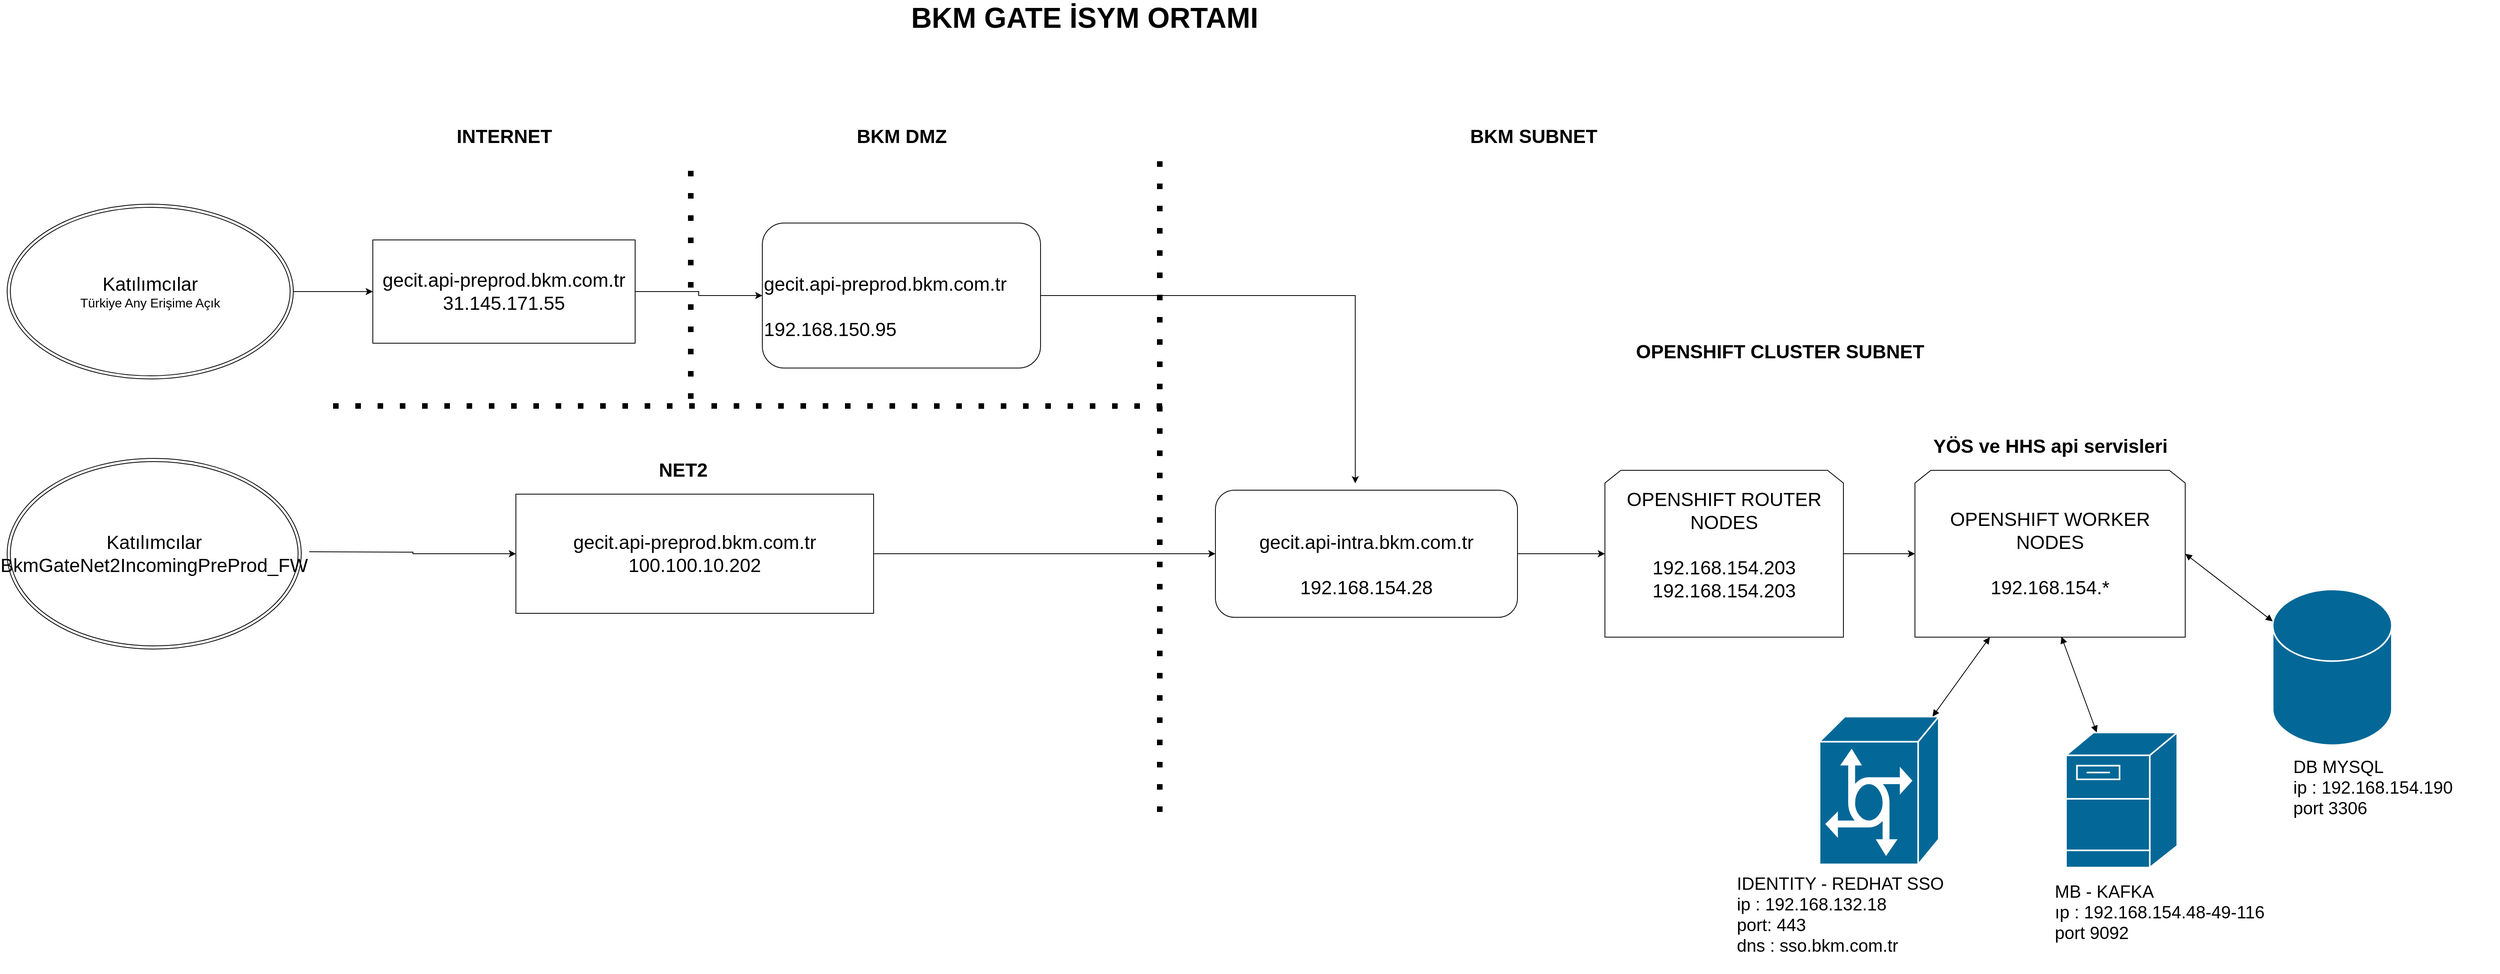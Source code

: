 <mxfile version="21.2.9" type="github">
  <diagram id="turxV7ohII1XpymAgil2" name="Page-1">
    <mxGraphModel dx="3430" dy="1154" grid="1" gridSize="10" guides="1" tooltips="1" connect="1" arrows="1" fold="1" page="1" pageScale="1" pageWidth="850" pageHeight="1100" math="0" shadow="0">
      <root>
        <mxCell id="0" />
        <mxCell id="1" parent="0" />
        <mxCell id="H7jlmLXIGGdzzBjCZ_9L-1" value="INTERNET" style="text;strokeColor=none;fillColor=none;html=1;fontSize=24;fontStyle=1;verticalAlign=middle;align=center;" parent="1" vertex="1">
          <mxGeometry x="365" y="160" width="100" height="40" as="geometry" />
        </mxCell>
        <mxCell id="H7jlmLXIGGdzzBjCZ_9L-2" value="&lt;font style=&quot;font-size: 36px;&quot;&gt;BKM GATE İSYM ORTAMI&lt;/font&gt;" style="text;strokeColor=none;fillColor=none;html=1;fontSize=24;fontStyle=1;verticalAlign=middle;align=center;" parent="1" vertex="1">
          <mxGeometry x="965" y="10" width="360" height="40" as="geometry" />
        </mxCell>
        <mxCell id="afenZqITxFkO3YegGz8j-1" style="edgeStyle=orthogonalEdgeStyle;rounded=0;orthogonalLoop=1;jettySize=auto;html=1;entryX=0.463;entryY=-0.054;entryDx=0;entryDy=0;entryPerimeter=0;" parent="1" source="H7jlmLXIGGdzzBjCZ_9L-4" target="H7jlmLXIGGdzzBjCZ_9L-19" edge="1">
          <mxGeometry relative="1" as="geometry">
            <mxPoint x="1485" y="560" as="targetPoint" />
          </mxGeometry>
        </mxCell>
        <mxCell id="H7jlmLXIGGdzzBjCZ_9L-4" value="&lt;font style=&quot;font-size: 24px;&quot;&gt;&lt;br&gt;gecit.api-preprod.bkm.com.tr&lt;br&gt;&lt;br&gt;&lt;/font&gt;&lt;table width=&quot;166&quot; cellspacing=&quot;0&quot; cellpadding=&quot;0&quot; border=&quot;0&quot;&gt;&lt;tbody&gt;&lt;tr style=&quot;height:15.0pt&quot; height=&quot;20&quot;&gt;  &lt;td style=&quot;height:15.0pt;width:125pt&quot; width=&quot;166&quot; height=&quot;20&quot;&gt;&lt;p style=&quot;margin-top: 0pt; margin-bottom: 0pt; margin-left: 0in; direction: ltr; unicode-bidi: embed; word-break: normal;&quot;&gt;&lt;font style=&quot;font-size: 24px;&quot;&gt;192.168.150.95&lt;/font&gt;&lt;/p&gt;&lt;/td&gt;&lt;/tr&gt;&lt;/tbody&gt;&lt;/table&gt;" style="rounded=1;whiteSpace=wrap;html=1;align=left;" parent="1" vertex="1">
          <mxGeometry x="740" y="288.75" width="350" height="182.5" as="geometry" />
        </mxCell>
        <mxCell id="SSxWaBciV09GQIjAMo8m-8" style="edgeStyle=orthogonalEdgeStyle;rounded=0;orthogonalLoop=1;jettySize=auto;html=1;exitX=1;exitY=0.5;exitDx=0;exitDy=0;entryX=0;entryY=0.5;entryDx=0;entryDy=0;" parent="1" source="H7jlmLXIGGdzzBjCZ_9L-5" target="tp8x5q8mLNqvDI4eOgfu-17" edge="1">
          <mxGeometry relative="1" as="geometry" />
        </mxCell>
        <mxCell id="H7jlmLXIGGdzzBjCZ_9L-5" value="&lt;font style=&quot;font-size: 24px;&quot;&gt;OPENSHIFT ROUTER NODES&lt;br style=&quot;&quot;&gt;&lt;br style=&quot;&quot;&gt;&lt;/font&gt;&lt;div style=&quot;&quot;&gt;&lt;span style=&quot;font-size: 24px;&quot;&gt;192.168.154.203&lt;/span&gt;&lt;/div&gt;&lt;div style=&quot;&quot;&gt;&lt;font style=&quot;font-size: 24px;&quot;&gt;192.168.154.203&lt;/font&gt;&lt;/div&gt;&lt;div style=&quot;font-size: 18px;&quot;&gt;&lt;br style=&quot;font-size: 18px;&quot;&gt;&lt;/div&gt;" style="shape=loopLimit;whiteSpace=wrap;html=1;fontSize=18;" parent="1" vertex="1">
          <mxGeometry x="1800" y="600" width="300" height="210" as="geometry" />
        </mxCell>
        <mxCell id="H7jlmLXIGGdzzBjCZ_9L-7" style="edgeStyle=orthogonalEdgeStyle;rounded=0;orthogonalLoop=1;jettySize=auto;html=1;entryX=0;entryY=0.5;entryDx=0;entryDy=0;exitX=1;exitY=0.5;exitDx=0;exitDy=0;" parent="1" source="H7jlmLXIGGdzzBjCZ_9L-23" target="H7jlmLXIGGdzzBjCZ_9L-13" edge="1">
          <mxGeometry relative="1" as="geometry">
            <mxPoint x="170" y="330" as="sourcePoint" />
          </mxGeometry>
        </mxCell>
        <mxCell id="H7jlmLXIGGdzzBjCZ_9L-9" value="BKM SUBNET" style="text;strokeColor=none;fillColor=none;html=1;fontSize=24;fontStyle=1;verticalAlign=middle;align=center;" parent="1" vertex="1">
          <mxGeometry x="1660" y="160" width="100" height="40" as="geometry" />
        </mxCell>
        <mxCell id="H7jlmLXIGGdzzBjCZ_9L-12" style="edgeStyle=orthogonalEdgeStyle;rounded=0;orthogonalLoop=1;jettySize=auto;html=1;exitX=1;exitY=0.5;exitDx=0;exitDy=0;entryX=0;entryY=0.5;entryDx=0;entryDy=0;" parent="1" source="H7jlmLXIGGdzzBjCZ_9L-13" target="H7jlmLXIGGdzzBjCZ_9L-4" edge="1">
          <mxGeometry relative="1" as="geometry" />
        </mxCell>
        <mxCell id="H7jlmLXIGGdzzBjCZ_9L-13" value="&lt;font style=&quot;font-size: 24px;&quot;&gt;gecit.api-preprod.bkm.com.tr&lt;br&gt;31.145.171.55&lt;/font&gt;" style="rounded=0;whiteSpace=wrap;html=1;" parent="1" vertex="1">
          <mxGeometry x="250" y="310" width="330" height="130" as="geometry" />
        </mxCell>
        <mxCell id="SSxWaBciV09GQIjAMo8m-6" value="" style="edgeStyle=orthogonalEdgeStyle;rounded=0;orthogonalLoop=1;jettySize=auto;html=1;" parent="1" source="H7jlmLXIGGdzzBjCZ_9L-19" target="H7jlmLXIGGdzzBjCZ_9L-5" edge="1">
          <mxGeometry relative="1" as="geometry" />
        </mxCell>
        <mxCell id="H7jlmLXIGGdzzBjCZ_9L-19" value="&lt;font style=&quot;font-size: 24px;&quot;&gt;&lt;br style=&quot;&quot;&gt;gecit.api-intra.bkm.com.tr&lt;br style=&quot;&quot;&gt;&lt;br style=&quot;&quot;&gt;&lt;/font&gt;&lt;font style=&quot;font-size: 24px;&quot;&gt;192.168.154.28&lt;/font&gt;" style="rounded=1;whiteSpace=wrap;html=1;fontSize=17;align=center;" parent="1" vertex="1">
          <mxGeometry x="1310" y="625" width="380" height="160" as="geometry" />
        </mxCell>
        <mxCell id="H7jlmLXIGGdzzBjCZ_9L-21" style="edgeStyle=orthogonalEdgeStyle;rounded=0;orthogonalLoop=1;jettySize=auto;html=1;entryX=0;entryY=0.5;entryDx=0;entryDy=0;" parent="1" target="H7jlmLXIGGdzzBjCZ_9L-28" edge="1">
          <mxGeometry relative="1" as="geometry">
            <mxPoint x="170.0" y="702.455" as="sourcePoint" />
          </mxGeometry>
        </mxCell>
        <mxCell id="H7jlmLXIGGdzzBjCZ_9L-23" value="&lt;font style=&quot;font-size: 24px;&quot;&gt;Katılımcılar&lt;br&gt;&lt;/font&gt;&lt;span lang=&quot;TR&quot;&gt;&lt;font size=&quot;3&quot;&gt;Türkiye Any Erişime Açık&lt;/font&gt;&lt;br&gt;&lt;/span&gt;" style="ellipse;shape=doubleEllipse;whiteSpace=wrap;html=1;" parent="1" vertex="1">
          <mxGeometry x="-210" y="265" width="360" height="220" as="geometry" />
        </mxCell>
        <mxCell id="H7jlmLXIGGdzzBjCZ_9L-24" value="NET2" style="text;strokeColor=none;fillColor=none;html=1;fontSize=24;fontStyle=1;verticalAlign=middle;align=center;" parent="1" vertex="1">
          <mxGeometry x="590" y="580" width="100" height="40" as="geometry" />
        </mxCell>
        <mxCell id="H7jlmLXIGGdzzBjCZ_9L-27" style="edgeStyle=orthogonalEdgeStyle;rounded=0;orthogonalLoop=1;jettySize=auto;html=1;exitX=1;exitY=0.5;exitDx=0;exitDy=0;entryX=0;entryY=0.5;entryDx=0;entryDy=0;" parent="1" source="H7jlmLXIGGdzzBjCZ_9L-28" target="H7jlmLXIGGdzzBjCZ_9L-19" edge="1">
          <mxGeometry relative="1" as="geometry" />
        </mxCell>
        <mxCell id="H7jlmLXIGGdzzBjCZ_9L-28" value="&lt;font style=&quot;font-size: 24px;&quot;&gt;gecit.api-preprod.bkm.com.tr&lt;br&gt;100.100.10.202&lt;/font&gt;" style="rounded=0;whiteSpace=wrap;html=1;" parent="1" vertex="1">
          <mxGeometry x="430" y="630" width="450" height="150" as="geometry" />
        </mxCell>
        <mxCell id="H7jlmLXIGGdzzBjCZ_9L-29" value="" style="endArrow=none;dashed=1;html=1;dashPattern=1 3;strokeWidth=7;rounded=0;" parent="1" edge="1">
          <mxGeometry width="50" height="50" relative="1" as="geometry">
            <mxPoint x="650" y="510" as="sourcePoint" />
            <mxPoint x="650" y="210" as="targetPoint" />
          </mxGeometry>
        </mxCell>
        <mxCell id="H7jlmLXIGGdzzBjCZ_9L-30" value="" style="endArrow=none;dashed=1;html=1;dashPattern=1 3;strokeWidth=7;rounded=0;" parent="1" edge="1">
          <mxGeometry width="50" height="50" relative="1" as="geometry">
            <mxPoint x="1240" y="1030" as="sourcePoint" />
            <mxPoint x="1240" y="190" as="targetPoint" />
          </mxGeometry>
        </mxCell>
        <mxCell id="H7jlmLXIGGdzzBjCZ_9L-34" value="OPENSHIFT CLUSTER SUBNET" style="text;strokeColor=none;fillColor=none;html=1;fontSize=24;fontStyle=1;verticalAlign=middle;align=center;" parent="1" vertex="1">
          <mxGeometry x="1740" y="431.25" width="560" height="40" as="geometry" />
        </mxCell>
        <mxCell id="tp8x5q8mLNqvDI4eOgfu-1" value="" style="shape=mxgraph.cisco.storage.relational_database;sketch=0;html=1;pointerEvents=1;dashed=0;fillColor=#036897;strokeColor=#ffffff;strokeWidth=2;verticalLabelPosition=bottom;verticalAlign=top;align=center;outlineConnect=0;" parent="1" vertex="1">
          <mxGeometry x="2640" y="750" width="150" height="196" as="geometry" />
        </mxCell>
        <mxCell id="tp8x5q8mLNqvDI4eOgfu-2" value="DB MYSQL&#xa;ip : 192.168.154.190&#xa;port 3306 " style="text;strokeColor=none;fillColor=none;spacingLeft=4;spacingRight=4;overflow=hidden;rotatable=0;points=[[0,0.5],[1,0.5]];portConstraint=eastwest;fontSize=22;" parent="1" vertex="1">
          <mxGeometry x="2660" y="953" width="265" height="100" as="geometry" />
        </mxCell>
        <mxCell id="tp8x5q8mLNqvDI4eOgfu-3" value="" style="endArrow=block;startArrow=block;endFill=1;startFill=1;html=1;rounded=0;fontSize=22;exitX=1;exitY=0.5;exitDx=0;exitDy=0;" parent="1" source="tp8x5q8mLNqvDI4eOgfu-17" target="tp8x5q8mLNqvDI4eOgfu-1" edge="1">
          <mxGeometry width="160" relative="1" as="geometry">
            <mxPoint x="2030" y="560" as="sourcePoint" />
            <mxPoint x="2190" y="560" as="targetPoint" />
          </mxGeometry>
        </mxCell>
        <mxCell id="tp8x5q8mLNqvDI4eOgfu-5" value="" style="shape=mxgraph.cisco.servers.fileserver;sketch=0;html=1;pointerEvents=1;dashed=0;fillColor=#036897;strokeColor=#ffffff;strokeWidth=2;verticalLabelPosition=bottom;verticalAlign=top;align=center;outlineConnect=0;fontSize=22;" parent="1" vertex="1">
          <mxGeometry x="2380" y="930" width="140" height="170" as="geometry" />
        </mxCell>
        <mxCell id="tp8x5q8mLNqvDI4eOgfu-7" value="MB - KAFKA&#xa;ıp : 192.168.154.48-49-116&#xa;port 9092" style="text;strokeColor=none;fillColor=none;spacingLeft=4;spacingRight=4;overflow=hidden;rotatable=0;points=[[0,0.5],[1,0.5]];portConstraint=eastwest;fontSize=22;" parent="1" vertex="1">
          <mxGeometry x="2360" y="1110" width="320" height="110" as="geometry" />
        </mxCell>
        <mxCell id="tp8x5q8mLNqvDI4eOgfu-8" value="" style="endArrow=block;startArrow=block;endFill=1;startFill=1;html=1;rounded=0;fontSize=22;exitX=0.542;exitY=0.997;exitDx=0;exitDy=0;exitPerimeter=0;" parent="1" source="tp8x5q8mLNqvDI4eOgfu-17" target="tp8x5q8mLNqvDI4eOgfu-5" edge="1">
          <mxGeometry width="160" relative="1" as="geometry">
            <mxPoint x="2020" y="752.35" as="sourcePoint" />
            <mxPoint x="2115" y="729.997" as="targetPoint" />
          </mxGeometry>
        </mxCell>
        <mxCell id="tp8x5q8mLNqvDI4eOgfu-13" value="" style="shape=mxgraph.cisco.servers.communications_server;sketch=0;html=1;pointerEvents=1;dashed=0;fillColor=#036897;strokeColor=#ffffff;strokeWidth=2;verticalLabelPosition=bottom;verticalAlign=top;align=center;outlineConnect=0;fontSize=22;" parent="1" vertex="1">
          <mxGeometry x="2070" y="910" width="150" height="186" as="geometry" />
        </mxCell>
        <mxCell id="tp8x5q8mLNqvDI4eOgfu-14" value="IDENTITY - REDHAT SSO &#xa;ip : 192.168.132.18&#xa;port: 443&#xa;dns : sso.bkm.com.tr" style="text;strokeColor=none;fillColor=none;spacingLeft=4;spacingRight=4;overflow=hidden;rotatable=0;points=[[0,0.5],[1,0.5]];portConstraint=eastwest;fontSize=22;" parent="1" vertex="1">
          <mxGeometry x="1960" y="1100" width="380" height="130" as="geometry" />
        </mxCell>
        <mxCell id="tp8x5q8mLNqvDI4eOgfu-17" value="&lt;font style=&quot;font-size: 24px;&quot;&gt;OPENSHIFT WORKER NODES&lt;br style=&quot;&quot;&gt;&lt;br style=&quot;&quot;&gt;&lt;/font&gt;&lt;div style=&quot;&quot;&gt;&lt;font style=&quot;font-size: 24px;&quot;&gt;192.168.154.*&lt;/font&gt;&lt;br&gt;&lt;/div&gt;" style="shape=loopLimit;whiteSpace=wrap;html=1;fontSize=18;" parent="1" vertex="1">
          <mxGeometry x="2190" y="600" width="340" height="210" as="geometry" />
        </mxCell>
        <mxCell id="tp8x5q8mLNqvDI4eOgfu-18" value="" style="endArrow=block;startArrow=block;endFill=1;startFill=1;html=1;rounded=0;fontSize=22;" parent="1" source="tp8x5q8mLNqvDI4eOgfu-17" target="tp8x5q8mLNqvDI4eOgfu-13" edge="1">
          <mxGeometry width="160" relative="1" as="geometry">
            <mxPoint x="2240" y="820" as="sourcePoint" />
            <mxPoint x="2299.41" y="905.0" as="targetPoint" />
          </mxGeometry>
        </mxCell>
        <mxCell id="SSxWaBciV09GQIjAMo8m-1" value="" style="endArrow=none;dashed=1;html=1;dashPattern=1 3;strokeWidth=7;rounded=0;" parent="1" edge="1">
          <mxGeometry width="50" height="50" relative="1" as="geometry">
            <mxPoint x="200" y="519" as="sourcePoint" />
            <mxPoint x="1250" y="519.09" as="targetPoint" />
          </mxGeometry>
        </mxCell>
        <mxCell id="SSxWaBciV09GQIjAMo8m-3" value="BKM DMZ" style="text;strokeColor=none;fillColor=none;html=1;fontSize=24;fontStyle=1;verticalAlign=middle;align=center;" parent="1" vertex="1">
          <mxGeometry x="865" y="160" width="100" height="40" as="geometry" />
        </mxCell>
        <mxCell id="SSxWaBciV09GQIjAMo8m-4" value="&lt;span lang=&quot;TR&quot;&gt;&lt;font style=&quot;font-size: 24px;&quot;&gt;Katılımcılar&lt;br style=&quot;border-color: var(--border-color);&quot;&gt;BkmGateNet2IncomingPreProd_FW&lt;/font&gt;&lt;br&gt;&lt;/span&gt;" style="ellipse;shape=doubleEllipse;whiteSpace=wrap;html=1;" parent="1" vertex="1">
          <mxGeometry x="-210" y="585" width="370" height="240" as="geometry" />
        </mxCell>
        <mxCell id="SSxWaBciV09GQIjAMo8m-7" value="YÖS ve HHS api servisleri" style="text;strokeColor=none;fillColor=none;html=1;fontSize=24;fontStyle=1;verticalAlign=middle;align=center;" parent="1" vertex="1">
          <mxGeometry x="2080" y="550" width="560" height="40" as="geometry" />
        </mxCell>
      </root>
    </mxGraphModel>
  </diagram>
</mxfile>
